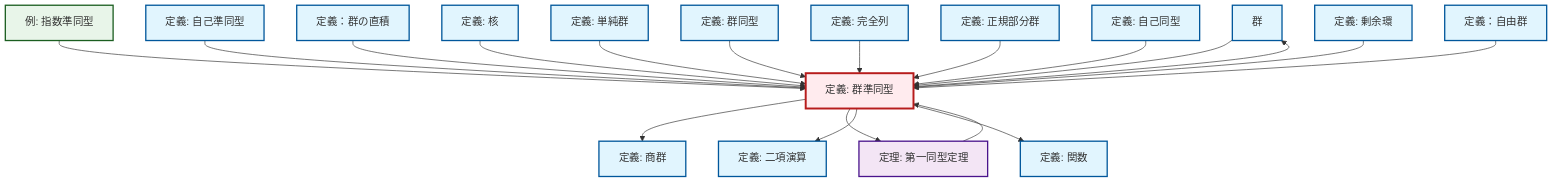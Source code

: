 graph TD
    classDef definition fill:#e1f5fe,stroke:#01579b,stroke-width:2px
    classDef theorem fill:#f3e5f5,stroke:#4a148c,stroke-width:2px
    classDef axiom fill:#fff3e0,stroke:#e65100,stroke-width:2px
    classDef example fill:#e8f5e9,stroke:#1b5e20,stroke-width:2px
    classDef current fill:#ffebee,stroke:#b71c1c,stroke-width:3px
    def-group["群"]:::definition
    thm-first-isomorphism["定理: 第一同型定理"]:::theorem
    def-exact-sequence["定義: 完全列"]:::definition
    def-direct-product["定義：群の直積"]:::definition
    def-normal-subgroup["定義: 正規部分群"]:::definition
    def-isomorphism["定義: 群同型"]:::definition
    def-function["定義: 関数"]:::definition
    def-quotient-group["定義: 商群"]:::definition
    def-binary-operation["定義: 二項演算"]:::definition
    ex-exponential-homomorphism["例: 指数準同型"]:::example
    def-endomorphism["定義: 自己準同型"]:::definition
    def-simple-group["定義: 単純群"]:::definition
    def-free-group["定義：自由群"]:::definition
    def-automorphism["定義: 自己同型"]:::definition
    def-homomorphism["定義: 群準同型"]:::definition
    def-kernel["定義: 核"]:::definition
    def-quotient-ring["定義: 剰余環"]:::definition
    ex-exponential-homomorphism --> def-homomorphism
    def-endomorphism --> def-homomorphism
    def-direct-product --> def-homomorphism
    def-kernel --> def-homomorphism
    def-homomorphism --> def-group
    def-homomorphism --> def-quotient-group
    def-simple-group --> def-homomorphism
    thm-first-isomorphism --> def-homomorphism
    def-homomorphism --> thm-first-isomorphism
    def-isomorphism --> def-homomorphism
    def-exact-sequence --> def-homomorphism
    def-group --> def-homomorphism
    def-normal-subgroup --> def-homomorphism
    def-homomorphism --> def-binary-operation
    def-automorphism --> def-homomorphism
    def-quotient-ring --> def-homomorphism
    def-free-group --> def-homomorphism
    def-homomorphism --> def-function
    class def-homomorphism current